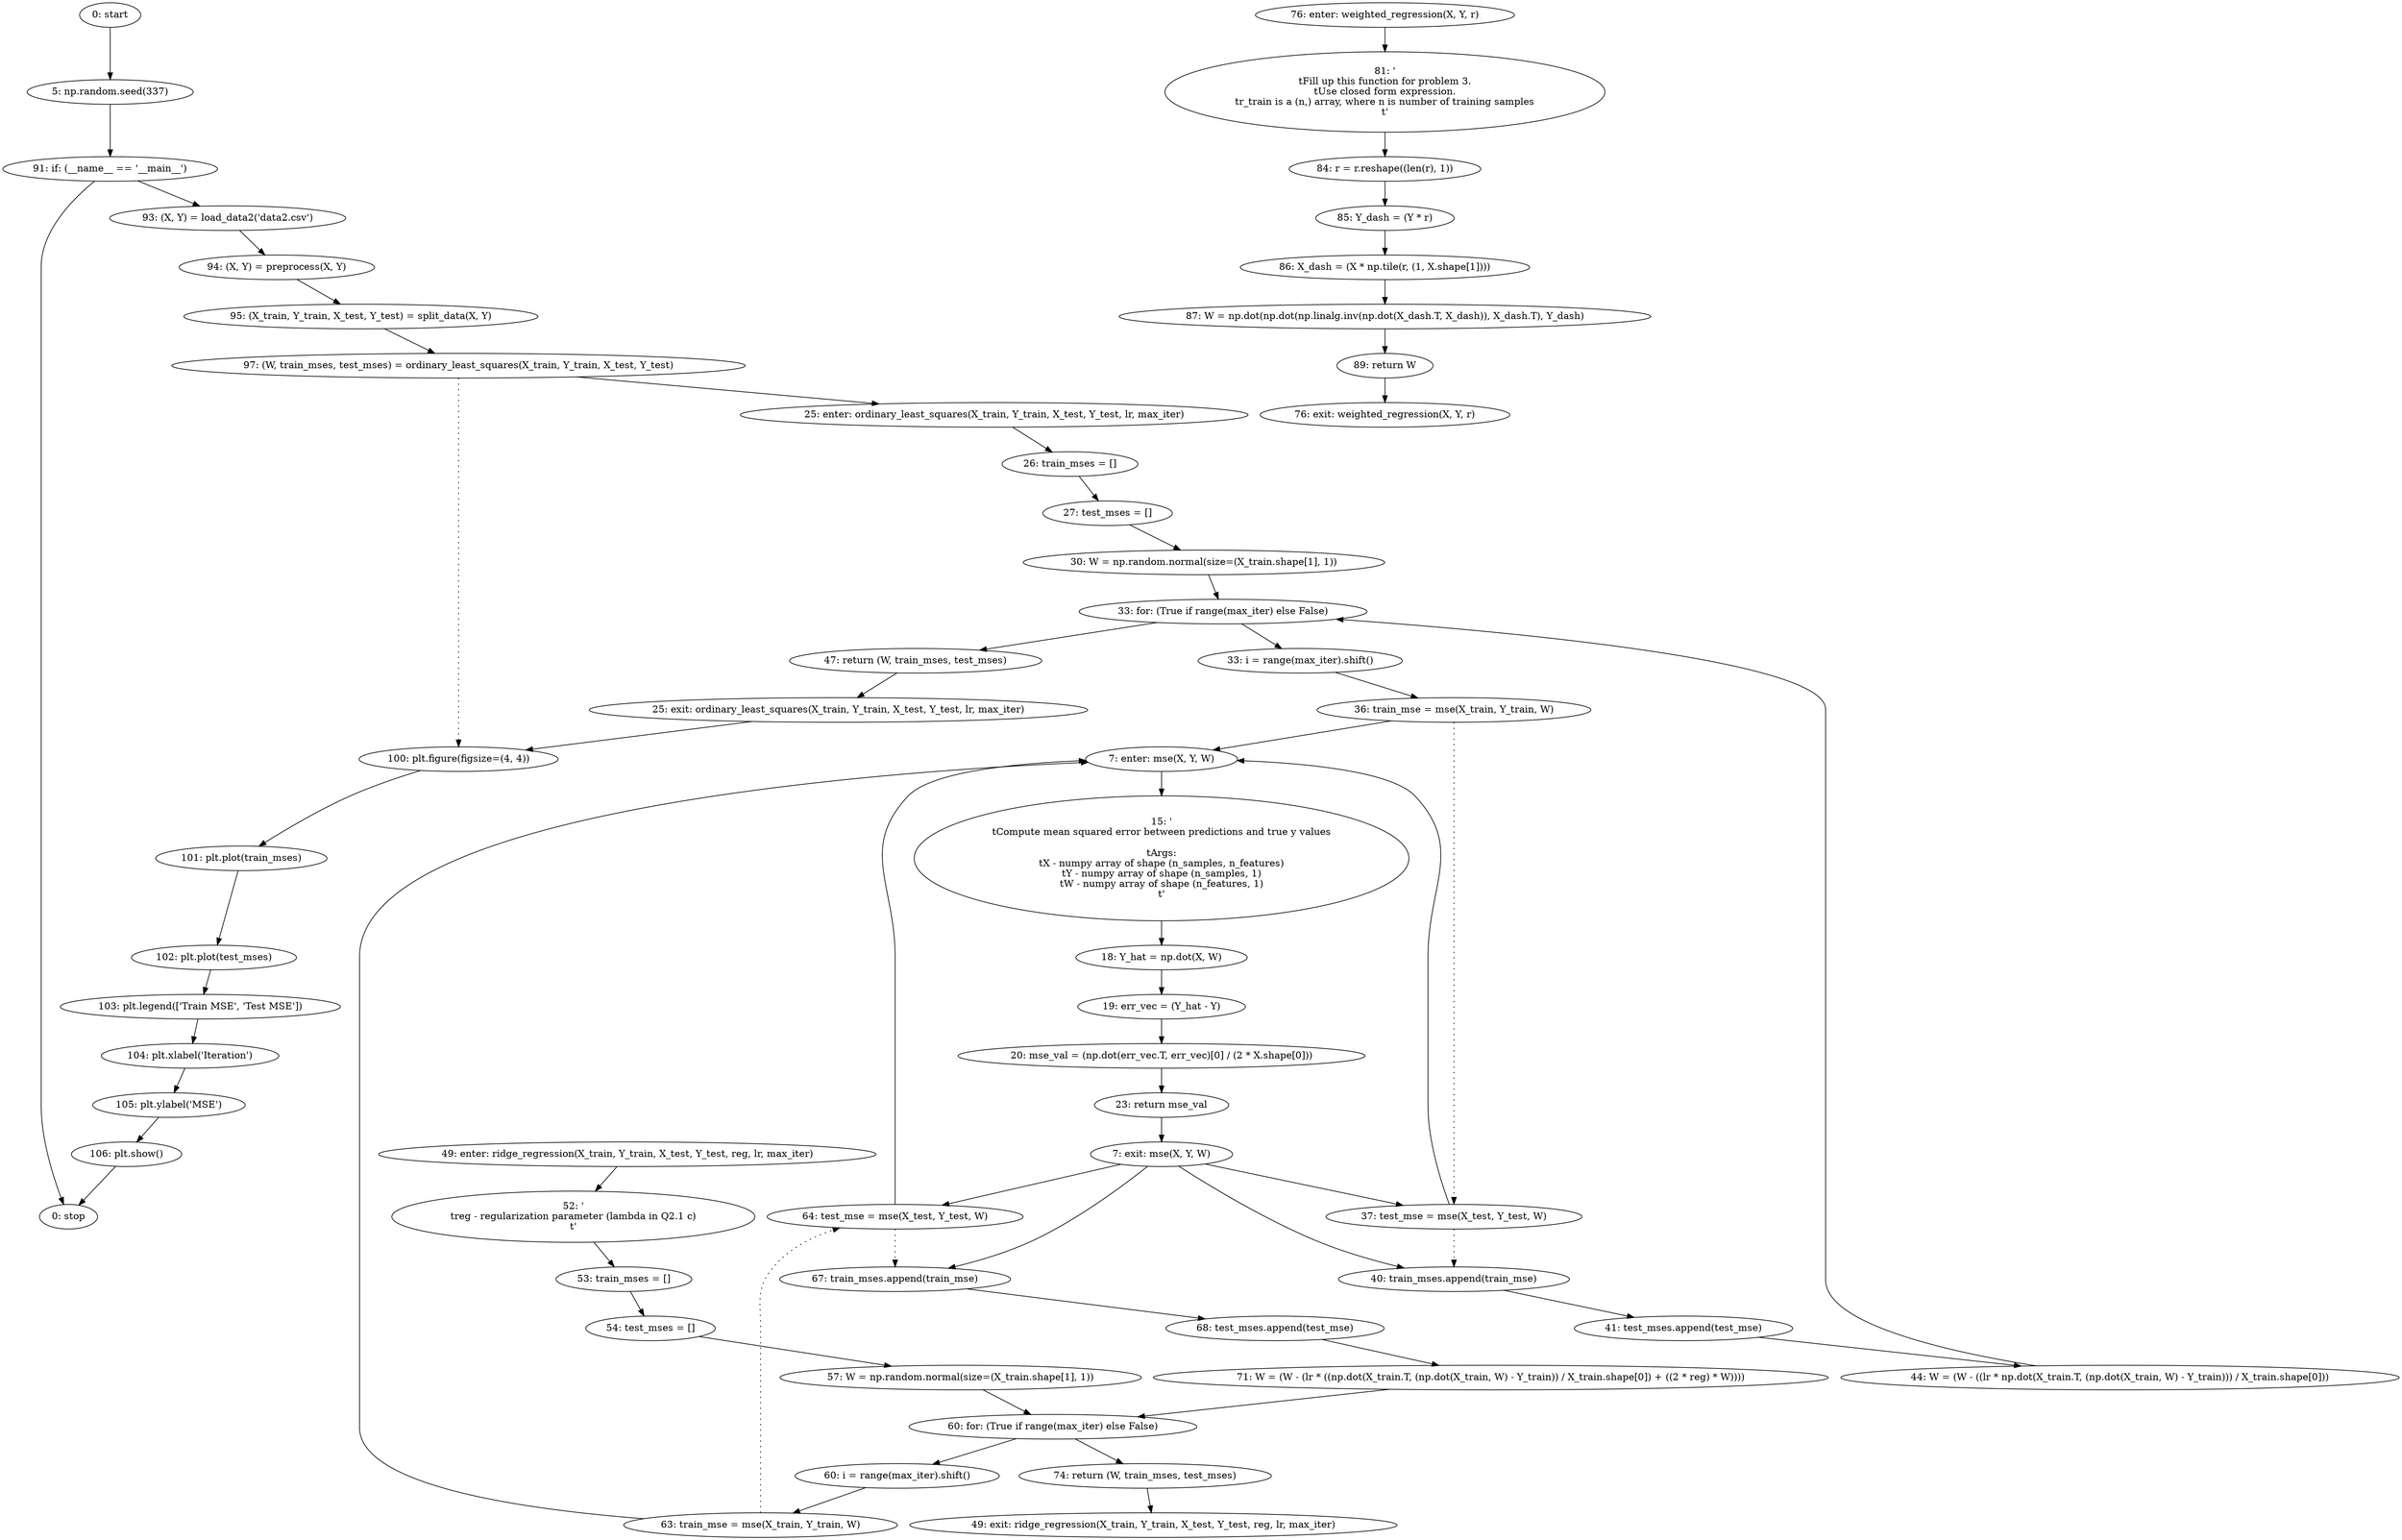 strict digraph "" {
	node [label="\N"];
	0	 [label="0: start"];
	1	 [label="5: np.random.seed(337)"];
	0 -> 1;
	44	 [label="91: if: (__name__ == '__main__')"];
	1 -> 44;
	45	 [label="93: (X, Y) = load_data2('data2.csv')"];
	44 -> 45;
	56	 [label="0: stop"];
	44 -> 56;
	2	 [label="7: enter: mse(X, Y, W)"];
	4	 [label="15: '\n\tCompute mean squared error between predictions and true y values\n\n\tArgs:\n\tX - numpy array of shape (n_samples, n_features)\n\tY \
- numpy array of shape (n_samples, 1)\n\tW - numpy array of shape (n_features, 1)\n\t'"];
	2 -> 4;
	5	 [label="18: Y_hat = np.dot(X, W)"];
	4 -> 5;
	16	 [label="36: train_mse = mse(X_train, Y_train, W)"];
	16 -> 2;
	17	 [label="37: test_mse = mse(X_test, Y_test, W)"];
	16 -> 17	 [style=dotted,
		weight=100];
	17 -> 2;
	18	 [label="40: train_mses.append(train_mse)"];
	17 -> 18	 [style=dotted,
		weight=100];
	19	 [label="41: test_mses.append(test_mse)"];
	18 -> 19;
	30	 [label="63: train_mse = mse(X_train, Y_train, W)"];
	30 -> 2;
	31	 [label="64: test_mse = mse(X_test, Y_test, W)"];
	30 -> 31	 [style=dotted,
		weight=100];
	31 -> 2;
	32	 [label="67: train_mses.append(train_mse)"];
	31 -> 32	 [style=dotted,
		weight=100];
	33	 [label="68: test_mses.append(test_mse)"];
	32 -> 33;
	3	 [label="7: exit: mse(X, Y, W)"];
	3 -> 17;
	3 -> 18;
	3 -> 31;
	3 -> 32;
	8	 [label="23: return mse_val"];
	8 -> 3;
	6	 [label="19: err_vec = (Y_hat - Y)"];
	5 -> 6;
	7	 [label="20: mse_val = (np.dot(err_vec.T, err_vec)[0] / (2 * X.shape[0]))"];
	6 -> 7;
	7 -> 8;
	9	 [label="25: enter: ordinary_least_squares(X_train, Y_train, X_test, Y_test, lr, max_iter)"];
	11	 [label="26: train_mses = []"];
	9 -> 11;
	12	 [label="27: test_mses = []"];
	11 -> 12;
	48	 [label="97: (W, train_mses, test_mses) = ordinary_least_squares(X_train, Y_train, X_test, Y_test)"];
	48 -> 9;
	49	 [label="100: plt.figure(figsize=(4, 4))"];
	48 -> 49	 [style=dotted,
		weight=100];
	50	 [label="101: plt.plot(train_mses)"];
	49 -> 50;
	10	 [label="25: exit: ordinary_least_squares(X_train, Y_train, X_test, Y_test, lr, max_iter)"];
	10 -> 49;
	21	 [label="47: return (W, train_mses, test_mses)"];
	21 -> 10;
	13	 [label="30: W = np.random.normal(size=(X_train.shape[1], 1))"];
	12 -> 13;
	14	 [label="33: for: (True if range(max_iter) else False)"];
	13 -> 14;
	14 -> 21;
	15	 [label="33: i = range(max_iter).shift()"];
	14 -> 15;
	15 -> 16;
	20	 [label="44: W = (W - ((lr * np.dot(X_train.T, (np.dot(X_train, W) - Y_train))) / X_train.shape[0]))"];
	20 -> 14;
	19 -> 20;
	22	 [label="49: enter: ridge_regression(X_train, Y_train, X_test, Y_test, reg, lr, max_iter)"];
	24	 [label="52: '\n\treg - regularization parameter (lambda in Q2.1 c)\n\t'"];
	22 -> 24;
	25	 [label="53: train_mses = []"];
	24 -> 25;
	23	 [label="49: exit: ridge_regression(X_train, Y_train, X_test, Y_test, reg, lr, max_iter)"];
	35	 [label="74: return (W, train_mses, test_mses)"];
	35 -> 23;
	26	 [label="54: test_mses = []"];
	25 -> 26;
	27	 [label="57: W = np.random.normal(size=(X_train.shape[1], 1))"];
	26 -> 27;
	28	 [label="60: for: (True if range(max_iter) else False)"];
	27 -> 28;
	28 -> 35;
	29	 [label="60: i = range(max_iter).shift()"];
	28 -> 29;
	29 -> 30;
	34	 [label="71: W = (W - (lr * ((np.dot(X_train.T, (np.dot(X_train, W) - Y_train)) / X_train.shape[0]) + ((2 * reg) * W))))"];
	34 -> 28;
	33 -> 34;
	36	 [label="76: enter: weighted_regression(X, Y, r)"];
	38	 [label="81: '\n\tFill up this function for problem 3.\n\tUse closed form expression.\n\tr_train is a (n,) array, where n is number of training \
samples\n\t'"];
	36 -> 38;
	39	 [label="84: r = r.reshape((len(r), 1))"];
	38 -> 39;
	37	 [label="76: exit: weighted_regression(X, Y, r)"];
	43	 [label="89: return W"];
	43 -> 37;
	40	 [label="85: Y_dash = (Y * r)"];
	39 -> 40;
	41	 [label="86: X_dash = (X * np.tile(r, (1, X.shape[1])))"];
	40 -> 41;
	42	 [label="87: W = np.dot(np.dot(np.linalg.inv(np.dot(X_dash.T, X_dash)), X_dash.T), Y_dash)"];
	41 -> 42;
	42 -> 43;
	46	 [label="94: (X, Y) = preprocess(X, Y)"];
	45 -> 46;
	47	 [label="95: (X_train, Y_train, X_test, Y_test) = split_data(X, Y)"];
	46 -> 47;
	47 -> 48;
	51	 [label="102: plt.plot(test_mses)"];
	50 -> 51;
	52	 [label="103: plt.legend(['Train MSE', 'Test MSE'])"];
	51 -> 52;
	53	 [label="104: plt.xlabel('Iteration')"];
	52 -> 53;
	54	 [label="105: plt.ylabel('MSE')"];
	53 -> 54;
	55	 [label="106: plt.show()"];
	54 -> 55;
	55 -> 56;
}

